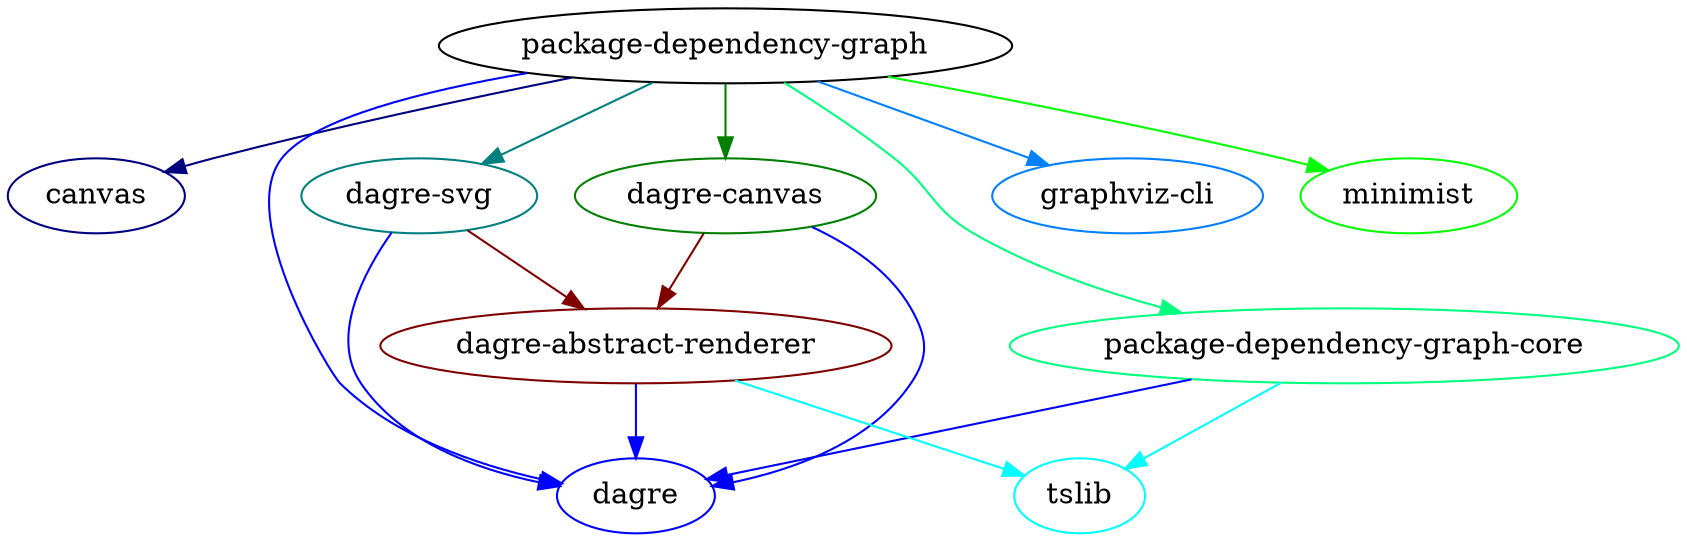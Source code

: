 // generated by package-dependency-graph
digraph {
  package_dependency_graph -> canvas[color = "#00007f"]
  package_dependency_graph -> dagre[color = "#0000ff"]
  package_dependency_graph -> dagre_canvas[color = "#007f00"]
  package_dependency_graph -> dagre_svg[color = "#007f7f"]
  package_dependency_graph -> graphviz_cli[color = "#007fff"]
  package_dependency_graph -> minimist[color = "#00ff00"]
  package_dependency_graph -> package_dependency_graph_core[color = "#00ff7f"]
  package_dependency_graph_core -> dagre[color = "#0000ff"]
  package_dependency_graph_core -> tslib[color = "#00ffff"]
  dagre_abstract_renderer -> dagre[color = "#0000ff"]
  dagre_abstract_renderer -> tslib[color = "#00ffff"]
  dagre_canvas -> dagre[color = "#0000ff"]
  dagre_canvas -> dagre_abstract_renderer[color = "#7f0000"]
  dagre_svg -> dagre[color = "#0000ff"]
  dagre_svg -> dagre_abstract_renderer[color = "#7f0000"]

  package_dependency_graph[label = "package-dependency-graph", color = "#000000"]
  canvas[label = "canvas", color = "#00007f"]
  dagre[label = "dagre", color = "#0000ff"]
  dagre_canvas[label = "dagre-canvas", color = "#007f00"]
  dagre_svg[label = "dagre-svg", color = "#007f7f"]
  graphviz_cli[label = "graphviz-cli", color = "#007fff"]
  minimist[label = "minimist", color = "#00ff00"]
  package_dependency_graph_core[label = "package-dependency-graph-core", color = "#00ff7f"]
  tslib[label = "tslib", color = "#00ffff"]
  dagre_abstract_renderer[label = "dagre-abstract-renderer", color = "#7f0000"]
}